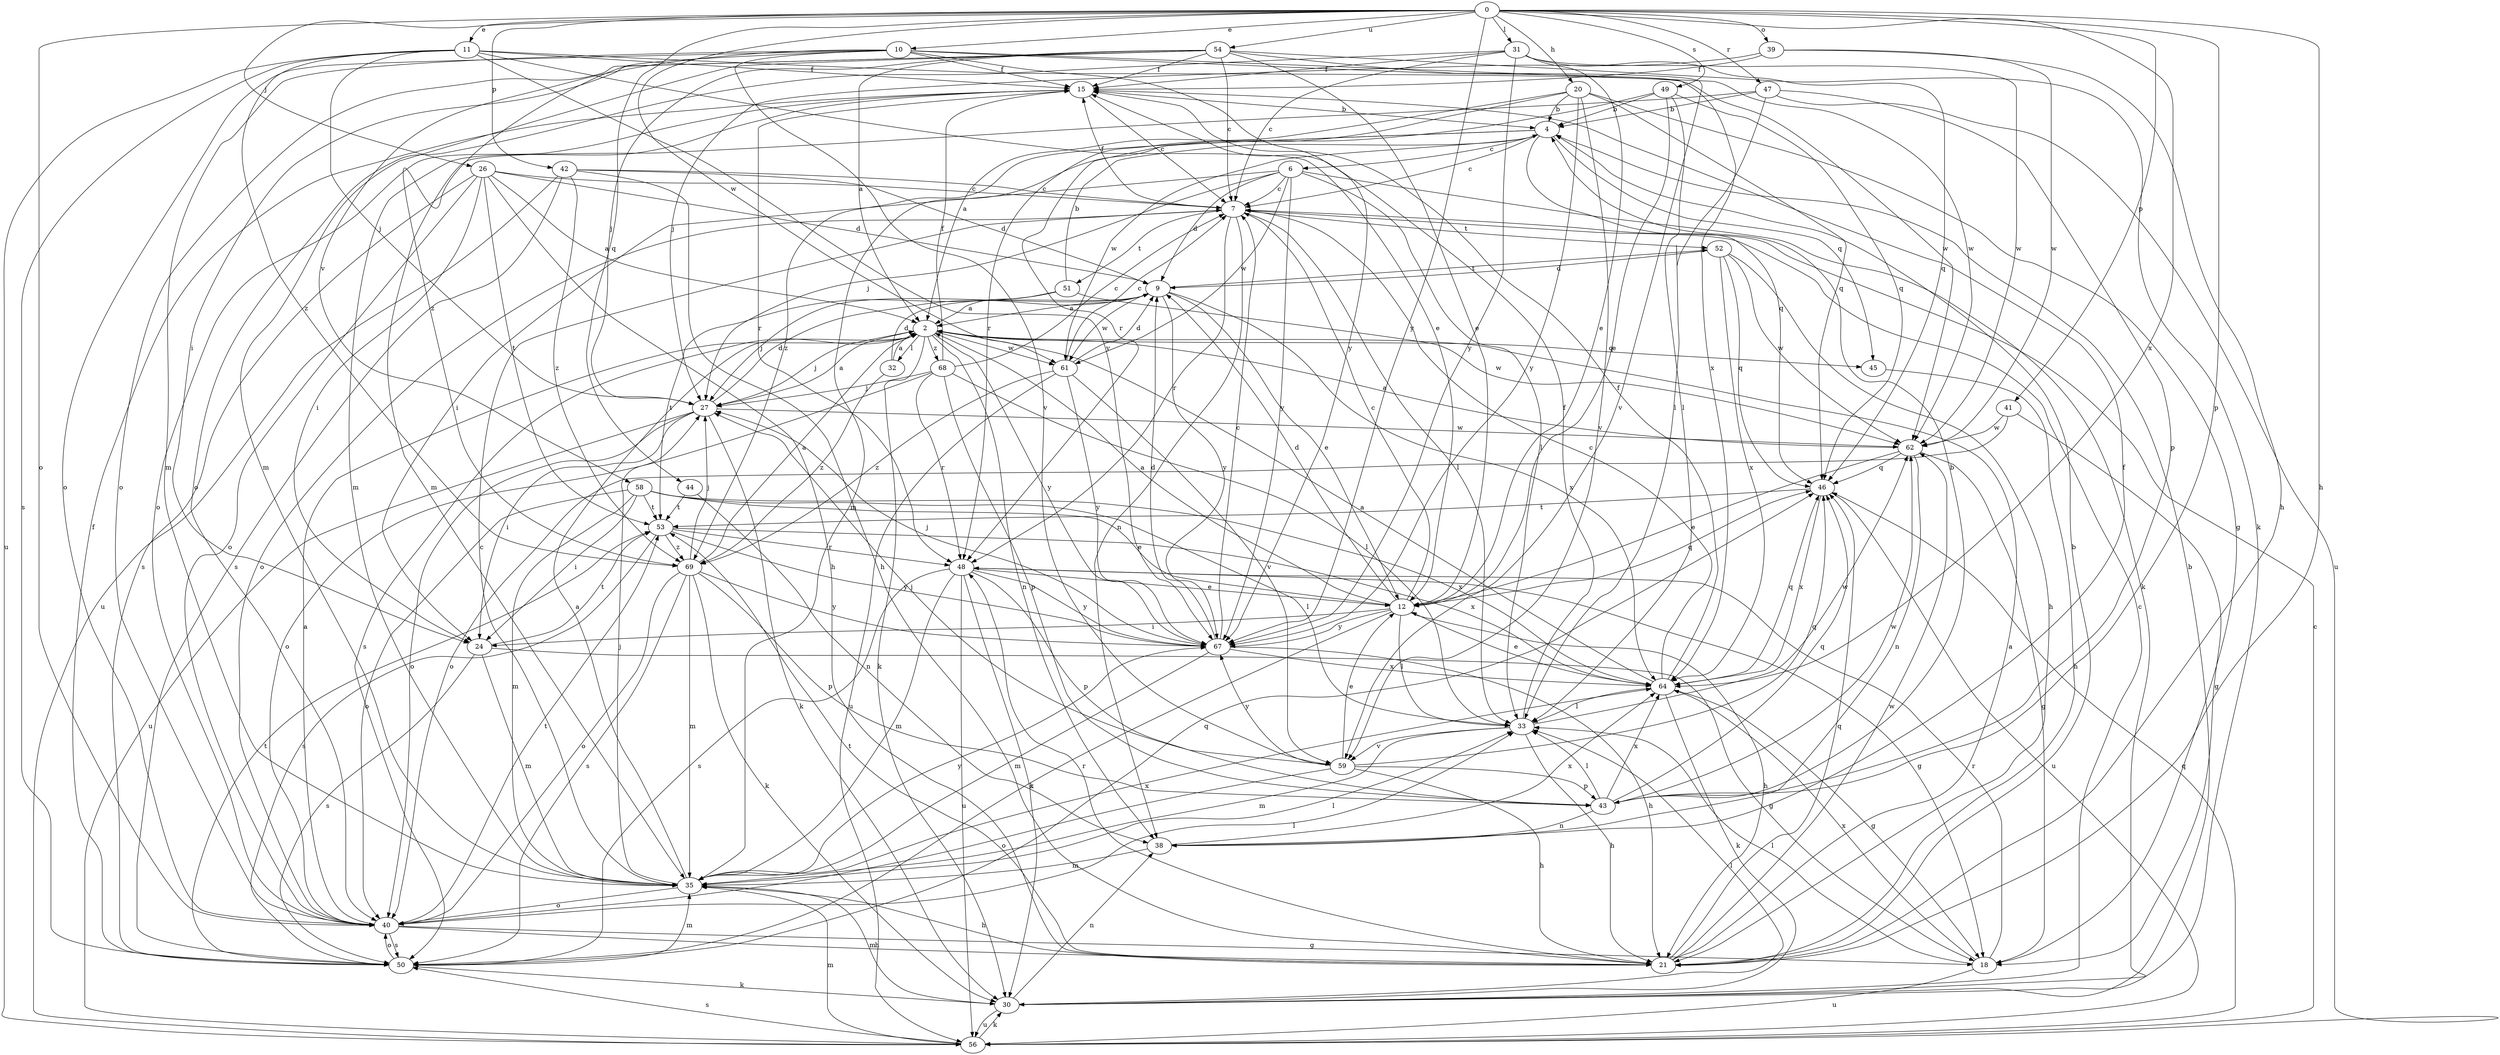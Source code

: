 strict digraph  {
0;
2;
4;
6;
7;
9;
10;
11;
12;
15;
18;
20;
21;
24;
26;
27;
30;
31;
32;
33;
35;
38;
39;
40;
41;
42;
43;
44;
45;
46;
47;
48;
49;
50;
51;
52;
53;
54;
56;
58;
59;
61;
62;
64;
67;
68;
69;
0 -> 10  [label=e];
0 -> 11  [label=e];
0 -> 20  [label=h];
0 -> 21  [label=h];
0 -> 26  [label=j];
0 -> 31  [label=l];
0 -> 39  [label=o];
0 -> 40  [label=o];
0 -> 41  [label=p];
0 -> 42  [label=p];
0 -> 43  [label=p];
0 -> 44  [label=q];
0 -> 47  [label=r];
0 -> 49  [label=s];
0 -> 54  [label=u];
0 -> 61  [label=w];
0 -> 64  [label=x];
0 -> 67  [label=y];
2 -> 27  [label=j];
2 -> 30  [label=k];
2 -> 32  [label=l];
2 -> 38  [label=n];
2 -> 45  [label=q];
2 -> 50  [label=s];
2 -> 61  [label=w];
2 -> 67  [label=y];
2 -> 68  [label=z];
4 -> 6  [label=c];
4 -> 7  [label=c];
4 -> 35  [label=m];
4 -> 45  [label=q];
4 -> 46  [label=q];
4 -> 61  [label=w];
4 -> 69  [label=z];
6 -> 7  [label=c];
6 -> 9  [label=d];
6 -> 24  [label=i];
6 -> 27  [label=j];
6 -> 30  [label=k];
6 -> 33  [label=l];
6 -> 61  [label=w];
6 -> 67  [label=y];
7 -> 15  [label=f];
7 -> 33  [label=l];
7 -> 38  [label=n];
7 -> 40  [label=o];
7 -> 48  [label=r];
7 -> 51  [label=t];
7 -> 52  [label=t];
9 -> 2  [label=a];
9 -> 12  [label=e];
9 -> 27  [label=j];
9 -> 52  [label=t];
9 -> 61  [label=w];
9 -> 64  [label=x];
9 -> 67  [label=y];
10 -> 15  [label=f];
10 -> 35  [label=m];
10 -> 40  [label=o];
10 -> 58  [label=v];
10 -> 59  [label=v];
10 -> 62  [label=w];
10 -> 64  [label=x];
10 -> 67  [label=y];
10 -> 69  [label=z];
11 -> 12  [label=e];
11 -> 15  [label=f];
11 -> 27  [label=j];
11 -> 50  [label=s];
11 -> 56  [label=u];
11 -> 62  [label=w];
11 -> 67  [label=y];
11 -> 69  [label=z];
12 -> 2  [label=a];
12 -> 7  [label=c];
12 -> 9  [label=d];
12 -> 21  [label=h];
12 -> 24  [label=i];
12 -> 33  [label=l];
12 -> 46  [label=q];
12 -> 50  [label=s];
12 -> 67  [label=y];
15 -> 4  [label=b];
15 -> 7  [label=c];
15 -> 35  [label=m];
15 -> 40  [label=o];
15 -> 48  [label=r];
18 -> 33  [label=l];
18 -> 48  [label=r];
18 -> 56  [label=u];
18 -> 64  [label=x];
20 -> 2  [label=a];
20 -> 4  [label=b];
20 -> 18  [label=g];
20 -> 46  [label=q];
20 -> 48  [label=r];
20 -> 59  [label=v];
20 -> 67  [label=y];
21 -> 2  [label=a];
21 -> 4  [label=b];
21 -> 46  [label=q];
21 -> 48  [label=r];
21 -> 53  [label=t];
21 -> 62  [label=w];
24 -> 18  [label=g];
24 -> 35  [label=m];
24 -> 50  [label=s];
24 -> 53  [label=t];
26 -> 2  [label=a];
26 -> 7  [label=c];
26 -> 9  [label=d];
26 -> 21  [label=h];
26 -> 24  [label=i];
26 -> 40  [label=o];
26 -> 50  [label=s];
26 -> 53  [label=t];
27 -> 2  [label=a];
27 -> 9  [label=d];
27 -> 24  [label=i];
27 -> 30  [label=k];
27 -> 40  [label=o];
27 -> 56  [label=u];
27 -> 62  [label=w];
30 -> 4  [label=b];
30 -> 7  [label=c];
30 -> 33  [label=l];
30 -> 35  [label=m];
30 -> 38  [label=n];
30 -> 56  [label=u];
31 -> 7  [label=c];
31 -> 12  [label=e];
31 -> 15  [label=f];
31 -> 40  [label=o];
31 -> 46  [label=q];
31 -> 62  [label=w];
31 -> 67  [label=y];
32 -> 2  [label=a];
32 -> 9  [label=d];
32 -> 69  [label=z];
33 -> 15  [label=f];
33 -> 21  [label=h];
33 -> 35  [label=m];
33 -> 59  [label=v];
33 -> 62  [label=w];
35 -> 2  [label=a];
35 -> 7  [label=c];
35 -> 21  [label=h];
35 -> 27  [label=j];
35 -> 33  [label=l];
35 -> 40  [label=o];
35 -> 64  [label=x];
35 -> 67  [label=y];
38 -> 15  [label=f];
38 -> 35  [label=m];
38 -> 64  [label=x];
39 -> 15  [label=f];
39 -> 21  [label=h];
39 -> 27  [label=j];
39 -> 62  [label=w];
40 -> 2  [label=a];
40 -> 18  [label=g];
40 -> 21  [label=h];
40 -> 33  [label=l];
40 -> 50  [label=s];
40 -> 53  [label=t];
41 -> 18  [label=g];
41 -> 40  [label=o];
41 -> 62  [label=w];
42 -> 7  [label=c];
42 -> 9  [label=d];
42 -> 21  [label=h];
42 -> 50  [label=s];
42 -> 56  [label=u];
42 -> 69  [label=z];
43 -> 4  [label=b];
43 -> 33  [label=l];
43 -> 38  [label=n];
43 -> 46  [label=q];
43 -> 62  [label=w];
43 -> 64  [label=x];
44 -> 38  [label=n];
44 -> 53  [label=t];
45 -> 21  [label=h];
46 -> 53  [label=t];
46 -> 56  [label=u];
46 -> 64  [label=x];
47 -> 4  [label=b];
47 -> 33  [label=l];
47 -> 35  [label=m];
47 -> 43  [label=p];
47 -> 56  [label=u];
48 -> 12  [label=e];
48 -> 18  [label=g];
48 -> 30  [label=k];
48 -> 35  [label=m];
48 -> 43  [label=p];
48 -> 50  [label=s];
48 -> 56  [label=u];
48 -> 67  [label=y];
49 -> 4  [label=b];
49 -> 12  [label=e];
49 -> 33  [label=l];
49 -> 46  [label=q];
49 -> 48  [label=r];
50 -> 15  [label=f];
50 -> 30  [label=k];
50 -> 35  [label=m];
50 -> 40  [label=o];
50 -> 46  [label=q];
50 -> 53  [label=t];
51 -> 2  [label=a];
51 -> 4  [label=b];
51 -> 53  [label=t];
51 -> 62  [label=w];
52 -> 9  [label=d];
52 -> 21  [label=h];
52 -> 46  [label=q];
52 -> 62  [label=w];
52 -> 64  [label=x];
53 -> 48  [label=r];
53 -> 50  [label=s];
53 -> 64  [label=x];
53 -> 67  [label=y];
53 -> 69  [label=z];
54 -> 2  [label=a];
54 -> 7  [label=c];
54 -> 12  [label=e];
54 -> 15  [label=f];
54 -> 24  [label=i];
54 -> 27  [label=j];
54 -> 30  [label=k];
54 -> 35  [label=m];
54 -> 40  [label=o];
54 -> 59  [label=v];
56 -> 7  [label=c];
56 -> 30  [label=k];
56 -> 35  [label=m];
56 -> 46  [label=q];
56 -> 50  [label=s];
58 -> 12  [label=e];
58 -> 24  [label=i];
58 -> 33  [label=l];
58 -> 35  [label=m];
58 -> 40  [label=o];
58 -> 53  [label=t];
58 -> 64  [label=x];
59 -> 12  [label=e];
59 -> 21  [label=h];
59 -> 27  [label=j];
59 -> 40  [label=o];
59 -> 43  [label=p];
59 -> 46  [label=q];
59 -> 67  [label=y];
61 -> 7  [label=c];
61 -> 9  [label=d];
61 -> 56  [label=u];
61 -> 59  [label=v];
61 -> 67  [label=y];
61 -> 69  [label=z];
62 -> 2  [label=a];
62 -> 12  [label=e];
62 -> 18  [label=g];
62 -> 38  [label=n];
62 -> 46  [label=q];
64 -> 2  [label=a];
64 -> 7  [label=c];
64 -> 12  [label=e];
64 -> 15  [label=f];
64 -> 18  [label=g];
64 -> 30  [label=k];
64 -> 33  [label=l];
64 -> 46  [label=q];
67 -> 7  [label=c];
67 -> 9  [label=d];
67 -> 21  [label=h];
67 -> 27  [label=j];
67 -> 35  [label=m];
67 -> 64  [label=x];
68 -> 7  [label=c];
68 -> 15  [label=f];
68 -> 27  [label=j];
68 -> 33  [label=l];
68 -> 40  [label=o];
68 -> 43  [label=p];
68 -> 48  [label=r];
69 -> 2  [label=a];
69 -> 27  [label=j];
69 -> 30  [label=k];
69 -> 35  [label=m];
69 -> 40  [label=o];
69 -> 43  [label=p];
69 -> 50  [label=s];
69 -> 67  [label=y];
}
